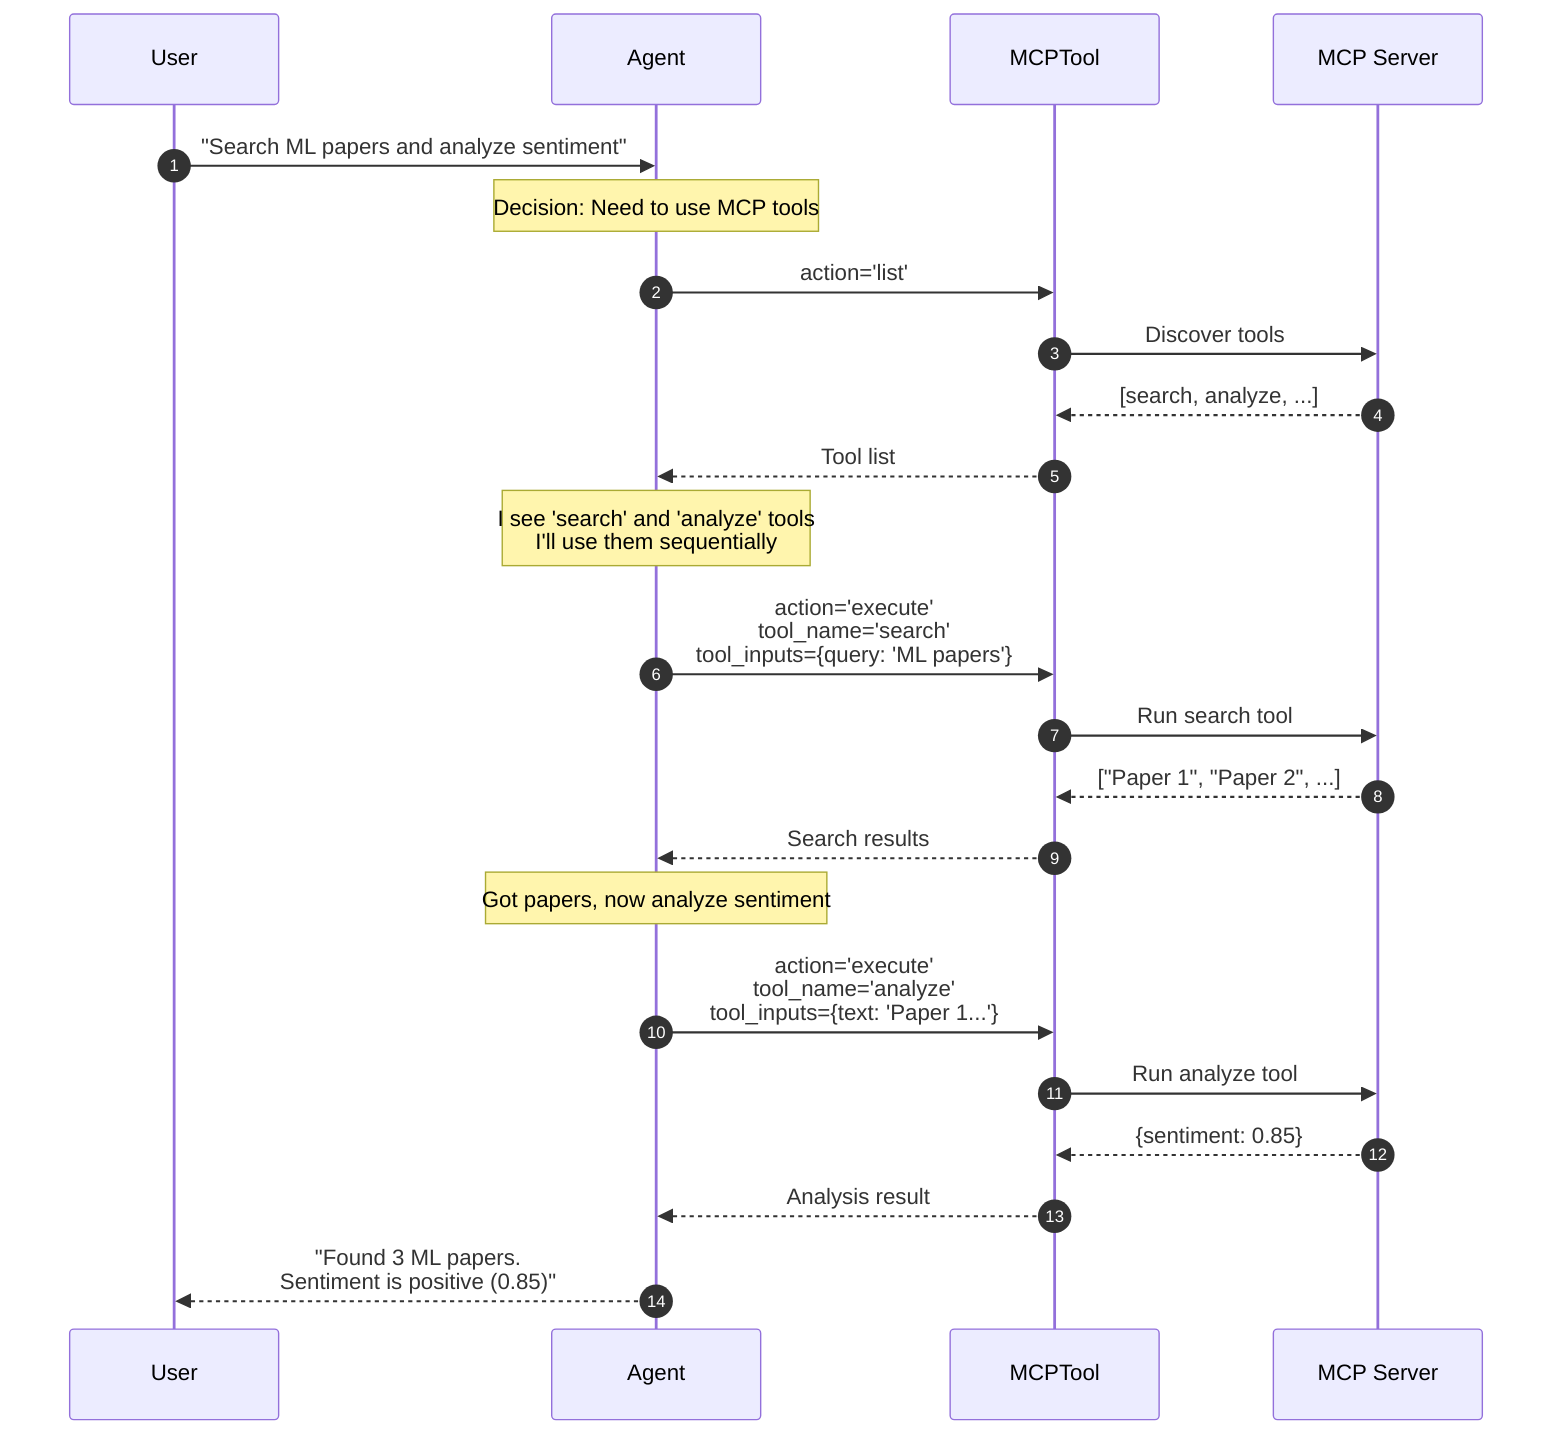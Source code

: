 sequenceDiagram
    autonumber
    participant U as User
    participant A as Agent
    participant M as MCPTool
    participant S as MCP Server
    
    U->>A: "Search ML papers and analyze sentiment"
    
    Note over A: Decision: Need to use MCP tools
    
    A->>M: action='list'
    M->>S: Discover tools
    S-->>M: [search, analyze, ...]
    M-->>A: Tool list
    
    Note over A: I see 'search' and 'analyze' tools<br/>I'll use them sequentially
    
    A->>M: action='execute'<br/>tool_name='search'<br/>tool_inputs={query: 'ML papers'}
    M->>S: Run search tool
    S-->>M: ["Paper 1", "Paper 2", ...]
    M-->>A: Search results
    
    Note over A: Got papers, now analyze sentiment
    
    A->>M: action='execute'<br/>tool_name='analyze'<br/>tool_inputs={text: 'Paper 1...'}
    M->>S: Run analyze tool
    S-->>M: {sentiment: 0.85}
    M-->>A: Analysis result
    
    A-->>U: "Found 3 ML papers.<br/>Sentiment is positive (0.85)"